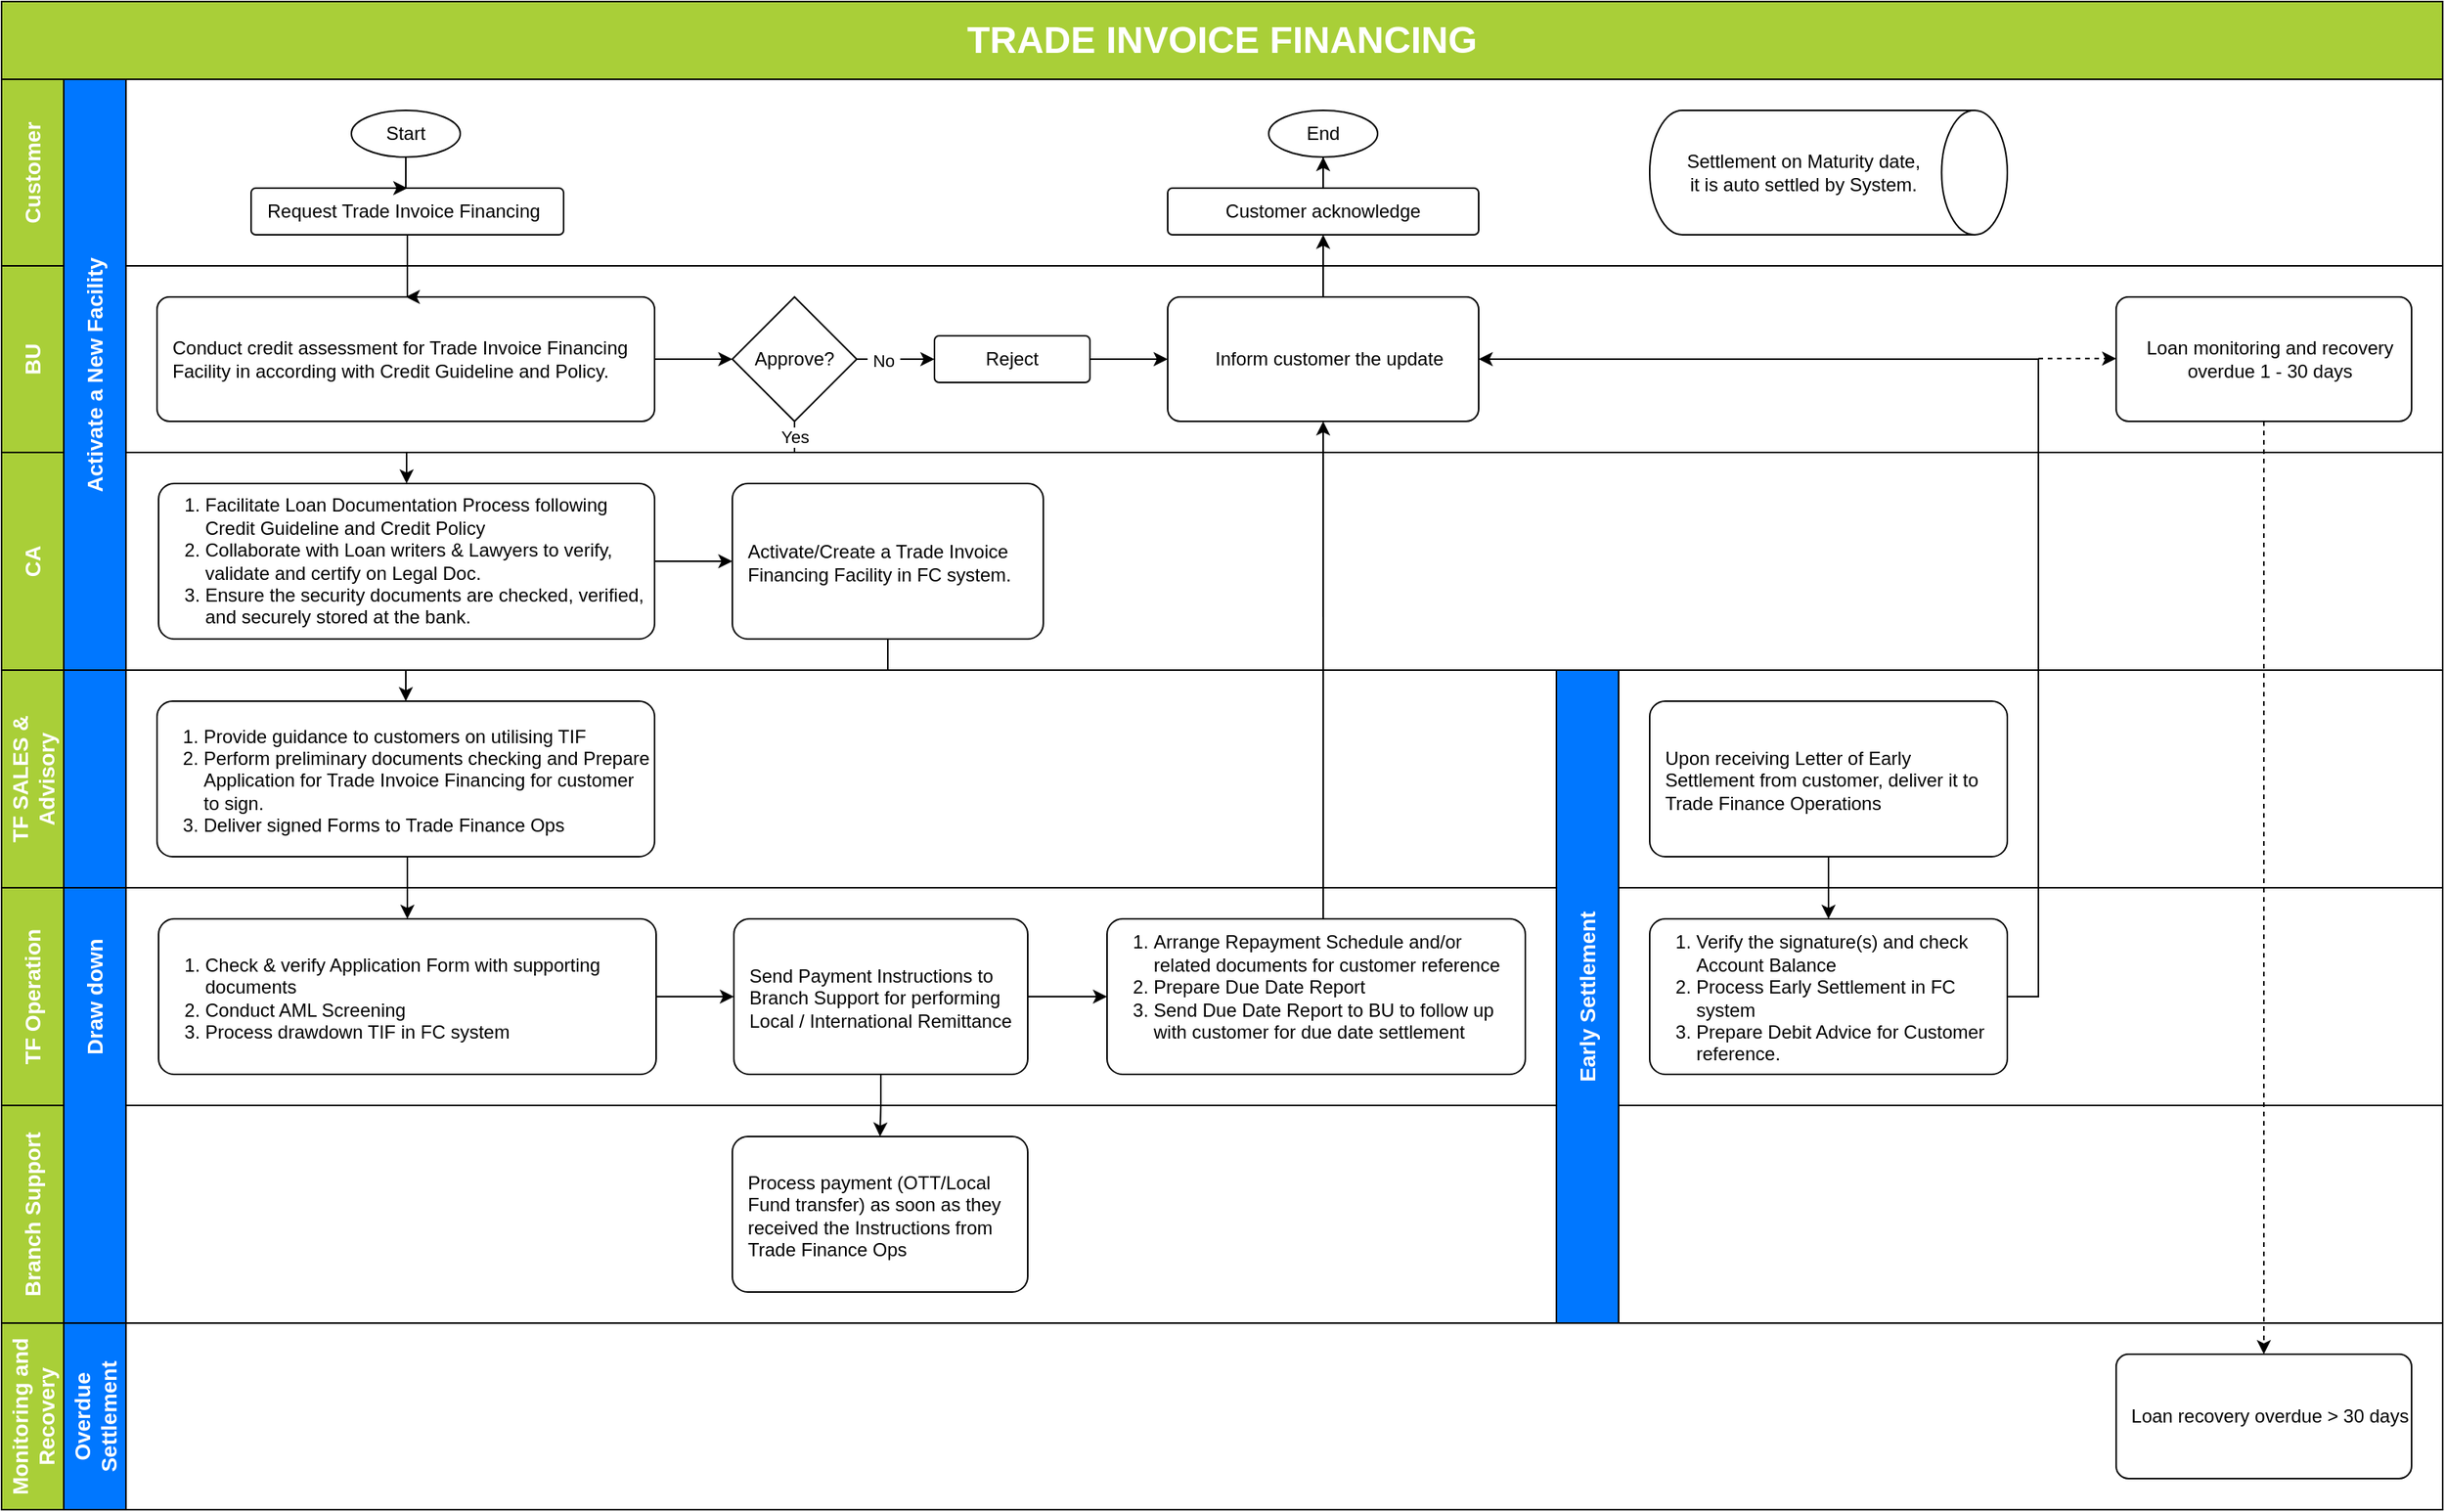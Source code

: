 <mxfile version="26.1.2">
  <diagram name="Page-1" id="BD5kka51KfZyv1atW4Eq">
    <mxGraphModel dx="2333" dy="1256" grid="1" gridSize="10" guides="1" tooltips="1" connect="1" arrows="1" fold="1" page="1" pageScale="1" pageWidth="827" pageHeight="1169" math="0" shadow="0">
      <root>
        <mxCell id="0" />
        <mxCell id="1" parent="0" />
        <mxCell id="CxEFb6XLbBm6YlCLKPa0-68" value="&lt;span style=&quot;font-size: 14px;&quot;&gt;Branch Support&lt;/span&gt;" style="swimlane;horizontal=0;whiteSpace=wrap;html=1;startSize=40;movable=1;resizable=1;rotatable=1;deletable=1;editable=1;locked=0;connectable=1;fillColor=#A9CF38;fontColor=#FFFFFF;" parent="1" vertex="1">
          <mxGeometry x="20" y="740" width="1570" height="140" as="geometry" />
        </mxCell>
        <mxCell id="CxEFb6XLbBm6YlCLKPa0-39" value="Process payment (OTT/Local Fund transfer) as soon as they received the Instructions from Trade Finance Ops" style="rounded=1;whiteSpace=wrap;html=1;align=left;arcSize=10;strokeOpacity=100;imageHeight=24;imageAspect=1;spacingTop=1;spacingLeft=8;spacingRight=4;" parent="CxEFb6XLbBm6YlCLKPa0-68" vertex="1">
          <mxGeometry x="470" y="20" width="190" height="100" as="geometry" />
        </mxCell>
        <mxCell id="CxEFb6XLbBm6YlCLKPa0-67" value="&lt;span style=&quot;font-size: 14px;&quot;&gt;TF Operation&lt;/span&gt;" style="swimlane;horizontal=0;whiteSpace=wrap;html=1;startSize=40;movable=1;resizable=1;rotatable=1;deletable=1;editable=1;locked=0;connectable=1;fillColor=#A9CF38;fontColor=#FFFFFF;" parent="1" vertex="1">
          <mxGeometry x="20" y="600" width="1570" height="140" as="geometry" />
        </mxCell>
        <mxCell id="CxEFb6XLbBm6YlCLKPa0-41" value="&lt;div&gt;&lt;ol&gt;&lt;li&gt;Arrange Repayment Schedule and/or related documents for customer reference&lt;/li&gt;&lt;li&gt;Prepare Due Date Report&amp;nbsp;&lt;/li&gt;&lt;li&gt;Send Due Date Report to BU to follow up with customer for due date settlement&lt;/li&gt;&lt;/ol&gt;&lt;/div&gt;&lt;div&gt;&lt;br&gt;&lt;/div&gt;" style="rounded=1;whiteSpace=wrap;html=1;align=left;arcSize=10;strokeOpacity=100;imageHeight=24;imageAspect=1;spacingTop=1;spacingLeft=-12;spacingRight=4;" parent="CxEFb6XLbBm6YlCLKPa0-67" vertex="1">
          <mxGeometry x="711" y="20" width="269" height="100" as="geometry" />
        </mxCell>
        <mxCell id="CxEFb6XLbBm6YlCLKPa0-1" value="&lt;font style=&quot;font-size: 24px;&quot;&gt;TRADE INVOICE FINANCING&lt;/font&gt;" style="text;html=1;align=center;verticalAlign=middle;whiteSpace=wrap;rounded=0;fontStyle=1;fontSize=18;fillColor=#A9CF38;strokeColor=#000000;fontColor=#FFFFFF;" parent="1" vertex="1">
          <mxGeometry x="20" y="30" width="1570" height="50" as="geometry" />
        </mxCell>
        <mxCell id="CxEFb6XLbBm6YlCLKPa0-21" style="edgeStyle=orthogonalEdgeStyle;rounded=0;orthogonalLoop=1;jettySize=auto;html=1;entryX=0;entryY=0.5;entryDx=0;entryDy=0;" parent="1" source="CxEFb6XLbBm6YlCLKPa0-14" target="CxEFb6XLbBm6YlCLKPa0-15" edge="1">
          <mxGeometry relative="1" as="geometry" />
        </mxCell>
        <mxCell id="CxEFb6XLbBm6YlCLKPa0-14" value="Conduct credit assessment for Trade Invoice Financing Facility in according with Credit&amp;nbsp;Guideline and Policy." style="rounded=1;whiteSpace=wrap;html=1;arcSize=10;spacingTop=0;imageWidth=24;spacingBottom=0;spacingLeft=8;align=left;" parent="1" vertex="1">
          <mxGeometry x="120" y="220" width="320" height="80" as="geometry" />
        </mxCell>
        <mxCell id="CxEFb6XLbBm6YlCLKPa0-25" style="edgeStyle=orthogonalEdgeStyle;rounded=0;orthogonalLoop=1;jettySize=auto;html=1;entryX=0.5;entryY=0;entryDx=0;entryDy=0;exitX=0.5;exitY=1;exitDx=0;exitDy=0;" parent="1" source="CxEFb6XLbBm6YlCLKPa0-15" target="CxEFb6XLbBm6YlCLKPa0-22" edge="1">
          <mxGeometry relative="1" as="geometry">
            <Array as="points">
              <mxPoint x="530" y="320" />
              <mxPoint x="281" y="320" />
            </Array>
          </mxGeometry>
        </mxCell>
        <mxCell id="CxEFb6XLbBm6YlCLKPa0-26" value="Yes" style="edgeLabel;html=1;align=center;verticalAlign=middle;resizable=0;points=[];" parent="CxEFb6XLbBm6YlCLKPa0-25" vertex="1" connectable="0">
          <mxGeometry x="-0.399" y="-1" relative="1" as="geometry">
            <mxPoint x="67" y="-9" as="offset" />
          </mxGeometry>
        </mxCell>
        <mxCell id="CxEFb6XLbBm6YlCLKPa0-17" style="edgeStyle=orthogonalEdgeStyle;rounded=0;orthogonalLoop=1;jettySize=auto;html=1;" parent="1" source="CxEFb6XLbBm6YlCLKPa0-12" edge="1">
          <mxGeometry relative="1" as="geometry">
            <mxPoint x="280" y="220" as="targetPoint" />
            <Array as="points">
              <mxPoint x="281" y="220" />
            </Array>
          </mxGeometry>
        </mxCell>
        <mxCell id="CxEFb6XLbBm6YlCLKPa0-86" style="edgeStyle=orthogonalEdgeStyle;rounded=0;orthogonalLoop=1;jettySize=auto;html=1;entryX=0;entryY=0.5;entryDx=0;entryDy=0;" parent="1" source="CxEFb6XLbBm6YlCLKPa0-20" target="CxEFb6XLbBm6YlCLKPa0-45" edge="1">
          <mxGeometry relative="1" as="geometry">
            <mxPoint x="830" y="260" as="targetPoint" />
          </mxGeometry>
        </mxCell>
        <mxCell id="CxEFb6XLbBm6YlCLKPa0-87" style="edgeStyle=orthogonalEdgeStyle;rounded=0;orthogonalLoop=1;jettySize=auto;html=1;entryX=0;entryY=0.5;entryDx=0;entryDy=0;" parent="1" source="CxEFb6XLbBm6YlCLKPa0-22" target="CxEFb6XLbBm6YlCLKPa0-27" edge="1">
          <mxGeometry relative="1" as="geometry">
            <mxPoint x="490" y="390" as="targetPoint" />
          </mxGeometry>
        </mxCell>
        <mxCell id="CxEFb6XLbBm6YlCLKPa0-22" value="&lt;ol&gt;&lt;li&gt;Facilitate Loan Documentation Process following Credit Guideline and Credit Policy&lt;/li&gt;&lt;li&gt;Collaborate with Loan writers &amp;amp; Lawyers to verify, validate and certify on Legal Doc.&lt;/li&gt;&lt;li&gt;Ensure the security documents are checked, verified, and securely stored at the bank.&lt;/li&gt;&lt;/ol&gt;" style="rounded=1;whiteSpace=wrap;html=1;align=left;arcSize=10;spacingLeft=-12;" parent="1" vertex="1">
          <mxGeometry x="121" y="340" width="319" height="100" as="geometry" />
        </mxCell>
        <mxCell id="CxEFb6XLbBm6YlCLKPa0-52" style="edgeStyle=orthogonalEdgeStyle;rounded=0;orthogonalLoop=1;jettySize=auto;html=1;entryX=0.5;entryY=0;entryDx=0;entryDy=0;jumpStyle=gap;" parent="1" source="CxEFb6XLbBm6YlCLKPa0-27" target="CxEFb6XLbBm6YlCLKPa0-29" edge="1">
          <mxGeometry relative="1" as="geometry">
            <Array as="points">
              <mxPoint x="590" y="460" />
              <mxPoint x="280" y="460" />
            </Array>
          </mxGeometry>
        </mxCell>
        <mxCell id="CxEFb6XLbBm6YlCLKPa0-29" value="&lt;ol&gt;&lt;li&gt;Provide guidance to customers on utilising TIF&lt;/li&gt;&lt;li&gt;Perform preliminary documents checking and Prepare Application for Trade Invoice Financing for customer to sign.&lt;/li&gt;&lt;li&gt;Deliver signed Forms to Trade Finance Ops&lt;/li&gt;&lt;/ol&gt;" style="rounded=1;whiteSpace=wrap;html=1;align=left;arcSize=10;strokeOpacity=100;imageHeight=24;imageAspect=1;spacingTop=1;spacingLeft=-12;" parent="1" vertex="1">
          <mxGeometry x="120" y="480" width="320" height="100" as="geometry" />
        </mxCell>
        <mxCell id="CxEFb6XLbBm6YlCLKPa0-37" style="edgeStyle=orthogonalEdgeStyle;rounded=0;orthogonalLoop=1;jettySize=auto;html=1;entryX=0;entryY=0.5;entryDx=0;entryDy=0;" parent="1" source="CxEFb6XLbBm6YlCLKPa0-32" target="CxEFb6XLbBm6YlCLKPa0-33" edge="1">
          <mxGeometry relative="1" as="geometry" />
        </mxCell>
        <mxCell id="CxEFb6XLbBm6YlCLKPa0-32" value="&lt;ol&gt;&lt;li&gt;Check &amp;amp; verify Application Form with supporting documents&lt;/li&gt;&lt;li&gt;Conduct AML Screening&lt;/li&gt;&lt;li&gt;Process drawdown TIF in FC system&lt;/li&gt;&lt;/ol&gt;" style="rounded=1;whiteSpace=wrap;html=1;align=left;arcSize=10;strokeOpacity=100;imageHeight=24;imageAspect=1;spacingTop=1;spacingLeft=-12;" parent="1" vertex="1">
          <mxGeometry x="121" y="620" width="320" height="100" as="geometry" />
        </mxCell>
        <mxCell id="CxEFb6XLbBm6YlCLKPa0-40" style="edgeStyle=orthogonalEdgeStyle;rounded=0;orthogonalLoop=1;jettySize=auto;html=1;entryX=0.5;entryY=0;entryDx=0;entryDy=0;" parent="1" source="CxEFb6XLbBm6YlCLKPa0-33" target="CxEFb6XLbBm6YlCLKPa0-39" edge="1">
          <mxGeometry relative="1" as="geometry" />
        </mxCell>
        <mxCell id="CxEFb6XLbBm6YlCLKPa0-42" style="edgeStyle=orthogonalEdgeStyle;rounded=0;orthogonalLoop=1;jettySize=auto;html=1;entryX=0;entryY=0.5;entryDx=0;entryDy=0;" parent="1" source="CxEFb6XLbBm6YlCLKPa0-33" target="CxEFb6XLbBm6YlCLKPa0-41" edge="1">
          <mxGeometry relative="1" as="geometry" />
        </mxCell>
        <mxCell id="CxEFb6XLbBm6YlCLKPa0-33" value="&lt;span style=&quot;background-color: transparent; color: light-dark(rgb(0, 0, 0), rgb(255, 255, 255));&quot;&gt;Send Payment Instructions to Branch Support for performing Local / International Remittance&lt;/span&gt;" style="rounded=1;whiteSpace=wrap;html=1;align=left;arcSize=10;strokeOpacity=100;imageHeight=24;imageAspect=1;spacingTop=1;spacingLeft=8;spacingRight=4;" parent="1" vertex="1">
          <mxGeometry x="491" y="620" width="189" height="100" as="geometry" />
        </mxCell>
        <mxCell id="CxEFb6XLbBm6YlCLKPa0-38" style="edgeStyle=orthogonalEdgeStyle;rounded=0;orthogonalLoop=1;jettySize=auto;html=1;" parent="1" source="CxEFb6XLbBm6YlCLKPa0-29" edge="1">
          <mxGeometry relative="1" as="geometry">
            <mxPoint x="281" y="620" as="targetPoint" />
            <Array as="points">
              <mxPoint x="281" y="590" />
              <mxPoint x="281" y="590" />
            </Array>
          </mxGeometry>
        </mxCell>
        <mxCell id="CxEFb6XLbBm6YlCLKPa0-63" value="&lt;span style=&quot;font-size: 14px;&quot;&gt;Customer&lt;/span&gt;" style="swimlane;horizontal=0;whiteSpace=wrap;html=1;startSize=40;movable=1;resizable=1;rotatable=1;deletable=1;editable=1;locked=0;connectable=1;fillColor=#A9CF38;fontColor=#FFFFFF;" parent="1" vertex="1">
          <mxGeometry x="20" y="80" width="1570" height="120" as="geometry" />
        </mxCell>
        <mxCell id="CxEFb6XLbBm6YlCLKPa0-12" value="Request Trade Invoice Financing" style="rounded=1;whiteSpace=wrap;html=1;arcSize=10;spacingLeft=8;align=left;" parent="CxEFb6XLbBm6YlCLKPa0-63" vertex="1">
          <mxGeometry x="160.5" y="70" width="201" height="30" as="geometry" />
        </mxCell>
        <mxCell id="CxEFb6XLbBm6YlCLKPa0-10" value="Start" style="ellipse;whiteSpace=wrap;html=1;" parent="CxEFb6XLbBm6YlCLKPa0-63" vertex="1">
          <mxGeometry x="225" y="20" width="70" height="30" as="geometry" />
        </mxCell>
        <mxCell id="CxEFb6XLbBm6YlCLKPa0-13" style="edgeStyle=orthogonalEdgeStyle;rounded=0;orthogonalLoop=1;jettySize=auto;html=1;entryX=0.5;entryY=0;entryDx=0;entryDy=0;" parent="CxEFb6XLbBm6YlCLKPa0-63" source="CxEFb6XLbBm6YlCLKPa0-10" target="CxEFb6XLbBm6YlCLKPa0-12" edge="1">
          <mxGeometry relative="1" as="geometry" />
        </mxCell>
        <mxCell id="CxEFb6XLbBm6YlCLKPa0-45" value="Inform customer the update" style="rounded=1;whiteSpace=wrap;html=1;arcSize=10;spacingTop=0;imageWidth=24;spacingBottom=0;spacingLeft=8;align=center;" parent="CxEFb6XLbBm6YlCLKPa0-63" vertex="1">
          <mxGeometry x="750" y="140" width="200" height="80" as="geometry" />
        </mxCell>
        <mxCell id="DmtFbvYi6zh-MKjjpYO4-2" style="edgeStyle=orthogonalEdgeStyle;rounded=0;orthogonalLoop=1;jettySize=auto;html=1;entryX=0.5;entryY=1;entryDx=0;entryDy=0;" parent="CxEFb6XLbBm6YlCLKPa0-63" source="CxEFb6XLbBm6YlCLKPa0-50" target="CxEFb6XLbBm6YlCLKPa0-61" edge="1">
          <mxGeometry relative="1" as="geometry" />
        </mxCell>
        <mxCell id="CxEFb6XLbBm6YlCLKPa0-50" value="Customer acknowledge" style="rounded=1;whiteSpace=wrap;html=1;arcSize=10;" parent="CxEFb6XLbBm6YlCLKPa0-63" vertex="1">
          <mxGeometry x="750" y="70" width="200" height="30" as="geometry" />
        </mxCell>
        <mxCell id="CxEFb6XLbBm6YlCLKPa0-61" value="End" style="ellipse;whiteSpace=wrap;html=1;" parent="CxEFb6XLbBm6YlCLKPa0-63" vertex="1">
          <mxGeometry x="815" y="20" width="70" height="30" as="geometry" />
        </mxCell>
        <mxCell id="CxEFb6XLbBm6YlCLKPa0-51" style="edgeStyle=orthogonalEdgeStyle;rounded=0;orthogonalLoop=1;jettySize=auto;html=1;entryX=0.5;entryY=1;entryDx=0;entryDy=0;" parent="CxEFb6XLbBm6YlCLKPa0-63" source="CxEFb6XLbBm6YlCLKPa0-45" target="CxEFb6XLbBm6YlCLKPa0-50" edge="1">
          <mxGeometry relative="1" as="geometry" />
        </mxCell>
        <mxCell id="lqqHvdhS7v0eI2ZU9bB7-1" value="&lt;span style=&quot;text-align: right;&quot;&gt;Settlement on Maturity date,&lt;/span&gt;&lt;div&gt;&lt;span style=&quot;text-align: right;&quot;&gt;it is auto settled by System.&lt;/span&gt;&lt;/div&gt;" style="strokeWidth=1;html=1;shape=mxgraph.flowchart.direct_data;whiteSpace=wrap;fontColor=#000000;spacingRight=40;spacingLeft=8;" vertex="1" parent="CxEFb6XLbBm6YlCLKPa0-63">
          <mxGeometry x="1060" y="20" width="230" height="80" as="geometry" />
        </mxCell>
        <mxCell id="CxEFb6XLbBm6YlCLKPa0-64" value="&lt;span style=&quot;font-size: 14px;&quot;&gt;BU&lt;/span&gt;" style="swimlane;horizontal=0;whiteSpace=wrap;html=1;startSize=40;movable=1;resizable=1;rotatable=1;deletable=1;editable=1;locked=0;connectable=1;fillColor=#A9CF38;fontColor=#FFFFFF;" parent="1" vertex="1">
          <mxGeometry x="20" y="200" width="1570" height="120" as="geometry" />
        </mxCell>
        <mxCell id="CxEFb6XLbBm6YlCLKPa0-15" value="Approve?" style="rhombus;whiteSpace=wrap;html=1;" parent="CxEFb6XLbBm6YlCLKPa0-64" vertex="1">
          <mxGeometry x="470" y="20" width="80" height="80" as="geometry" />
        </mxCell>
        <mxCell id="CxEFb6XLbBm6YlCLKPa0-20" value="Reject" style="rounded=1;whiteSpace=wrap;html=1;arcSize=10;" parent="CxEFb6XLbBm6YlCLKPa0-64" vertex="1">
          <mxGeometry x="600" y="45" width="100" height="30" as="geometry" />
        </mxCell>
        <mxCell id="CxEFb6XLbBm6YlCLKPa0-53" style="edgeStyle=orthogonalEdgeStyle;rounded=0;orthogonalLoop=1;jettySize=auto;html=1;entryX=0;entryY=0.5;entryDx=0;entryDy=0;" parent="CxEFb6XLbBm6YlCLKPa0-64" source="CxEFb6XLbBm6YlCLKPa0-15" target="CxEFb6XLbBm6YlCLKPa0-20" edge="1">
          <mxGeometry relative="1" as="geometry" />
        </mxCell>
        <mxCell id="CxEFb6XLbBm6YlCLKPa0-56" value="&amp;nbsp;No&amp;nbsp;" style="edgeLabel;html=1;align=center;verticalAlign=middle;resizable=0;points=[];" parent="CxEFb6XLbBm6YlCLKPa0-53" vertex="1" connectable="0">
          <mxGeometry x="-0.336" y="-1" relative="1" as="geometry">
            <mxPoint as="offset" />
          </mxGeometry>
        </mxCell>
        <mxCell id="CxEFb6XLbBm6YlCLKPa0-93" value="Loan monitoring and recovery overdue 1 - 30 days" style="rounded=1;whiteSpace=wrap;html=1;arcSize=10;spacingTop=0;imageWidth=24;spacingBottom=0;spacingLeft=8;align=center;" parent="CxEFb6XLbBm6YlCLKPa0-64" vertex="1">
          <mxGeometry x="1360" y="20" width="190" height="80" as="geometry" />
        </mxCell>
        <mxCell id="CxEFb6XLbBm6YlCLKPa0-98" value="" style="endArrow=classic;html=1;rounded=0;entryX=0;entryY=0.5;entryDx=0;entryDy=0;dashed=1;" parent="CxEFb6XLbBm6YlCLKPa0-64" edge="1">
          <mxGeometry width="50" height="50" relative="1" as="geometry">
            <mxPoint x="1310" y="59.62" as="sourcePoint" />
            <mxPoint x="1360" y="59.62" as="targetPoint" />
          </mxGeometry>
        </mxCell>
        <mxCell id="CxEFb6XLbBm6YlCLKPa0-65" value="&lt;span style=&quot;font-size: 14px;&quot;&gt;CA&lt;/span&gt;" style="swimlane;horizontal=0;whiteSpace=wrap;html=1;startSize=40;movable=1;resizable=1;rotatable=1;deletable=1;editable=1;locked=0;connectable=1;fillColor=#A9CF38;fontColor=#FFFFFF;" parent="1" vertex="1">
          <mxGeometry x="20" y="320" width="1570" height="140" as="geometry" />
        </mxCell>
        <mxCell id="CxEFb6XLbBm6YlCLKPa0-27" value="&lt;span style=&quot;background-color: transparent; color: light-dark(rgb(0, 0, 0), rgb(255, 255, 255));&quot;&gt;Activate/Create a Trade Invoice Financing Facility in FC system.&lt;/span&gt;" style="rounded=1;whiteSpace=wrap;html=1;align=left;arcSize=10;strokeOpacity=100;imageHeight=24;imageAspect=1;spacingTop=1;spacingLeft=8;" parent="CxEFb6XLbBm6YlCLKPa0-65" vertex="1">
          <mxGeometry x="470" y="20" width="200" height="100" as="geometry" />
        </mxCell>
        <mxCell id="DmtFbvYi6zh-MKjjpYO4-3" style="edgeStyle=orthogonalEdgeStyle;rounded=0;orthogonalLoop=1;jettySize=auto;html=1;" parent="CxEFb6XLbBm6YlCLKPa0-65" edge="1">
          <mxGeometry relative="1" as="geometry">
            <mxPoint x="850" y="-20" as="targetPoint" />
            <mxPoint x="850.045" y="300" as="sourcePoint" />
          </mxGeometry>
        </mxCell>
        <mxCell id="CxEFb6XLbBm6YlCLKPa0-79" value="&lt;span style=&quot;font-size: 14px; font-weight: 700;&quot;&gt;Draw down&lt;/span&gt;" style="rounded=0;whiteSpace=wrap;html=1;rotation=-90;fillColor=#0077FF;fontColor=#FFFFFF;" parent="1" vertex="1">
          <mxGeometry x="-130" y="650" width="420" height="40" as="geometry" />
        </mxCell>
        <mxCell id="CxEFb6XLbBm6YlCLKPa0-80" value="&lt;span style=&quot;font-size: 14px; font-weight: 700;&quot;&gt;Activate a New Facility&lt;/span&gt;" style="rounded=0;whiteSpace=wrap;html=1;rotation=-90;fillColor=#0077FF;fontColor=#FFFFFF;" parent="1" vertex="1">
          <mxGeometry x="-110" y="250" width="380" height="40" as="geometry" />
        </mxCell>
        <mxCell id="CxEFb6XLbBm6YlCLKPa0-91" value="&lt;span style=&quot;font-size: 14px;&quot;&gt;Monitoring and Recovery&lt;/span&gt;" style="swimlane;horizontal=0;whiteSpace=wrap;html=1;startSize=40;movable=1;resizable=1;rotatable=1;deletable=1;editable=1;locked=0;connectable=1;fillColor=#A9CF38;fontColor=#FFFFFF;" parent="1" vertex="1">
          <mxGeometry x="20" y="880" width="1570" height="120" as="geometry" />
        </mxCell>
        <mxCell id="CxEFb6XLbBm6YlCLKPa0-92" value="&lt;span style=&quot;font-size: 14px;&quot;&gt;&lt;b&gt;Overdue&lt;/b&gt;&lt;/span&gt;&lt;div&gt;&lt;span style=&quot;font-size: 14px;&quot;&gt;&lt;b&gt;Settlement&lt;/b&gt;&lt;/span&gt;&lt;/div&gt;" style="rounded=0;whiteSpace=wrap;html=1;rotation=-90;fillColor=#0077FF;fontColor=#FFFFFF;" parent="CxEFb6XLbBm6YlCLKPa0-91" vertex="1">
          <mxGeometry y="40" width="120" height="40" as="geometry" />
        </mxCell>
        <mxCell id="CxEFb6XLbBm6YlCLKPa0-96" value="Loan recovery overdue &amp;gt; 30 days" style="rounded=1;whiteSpace=wrap;html=1;arcSize=10;spacingTop=0;imageWidth=24;spacingBottom=0;spacingLeft=8;align=center;" parent="CxEFb6XLbBm6YlCLKPa0-91" vertex="1">
          <mxGeometry x="1360" y="20" width="190" height="80" as="geometry" />
        </mxCell>
        <mxCell id="CxEFb6XLbBm6YlCLKPa0-85" style="edgeStyle=orthogonalEdgeStyle;rounded=0;orthogonalLoop=1;jettySize=auto;html=1;entryX=1;entryY=0.5;entryDx=0;entryDy=0;" parent="1" source="CxEFb6XLbBm6YlCLKPa0-83" target="CxEFb6XLbBm6YlCLKPa0-45" edge="1">
          <mxGeometry relative="1" as="geometry">
            <mxPoint x="980" y="260" as="targetPoint" />
            <Array as="points">
              <mxPoint x="1330" y="670" />
              <mxPoint x="1330" y="260" />
            </Array>
          </mxGeometry>
        </mxCell>
        <mxCell id="CxEFb6XLbBm6YlCLKPa0-83" value="&lt;ol&gt;&lt;li&gt;&lt;span style=&quot;background-color: transparent; color: light-dark(rgb(0, 0, 0), rgb(255, 255, 255));&quot;&gt;Verify the signature(s) and check Account Balance&lt;/span&gt;&lt;/li&gt;&lt;li&gt;&lt;span style=&quot;background-color: transparent; color: light-dark(rgb(0, 0, 0), rgb(255, 255, 255));&quot;&gt;Process Early Settlement in FC system&lt;/span&gt;&lt;/li&gt;&lt;li&gt;&lt;span style=&quot;background-color: transparent; color: light-dark(rgb(0, 0, 0), rgb(255, 255, 255));&quot;&gt;Prepare Debit Advice for Customer reference.&lt;/span&gt;&lt;/li&gt;&lt;/ol&gt;" style="rounded=1;whiteSpace=wrap;html=1;align=left;arcSize=10;strokeOpacity=100;imageHeight=24;imageAspect=1;spacingTop=1;spacingLeft=-12;" parent="1" vertex="1">
          <mxGeometry x="1080" y="620" width="230" height="100" as="geometry" />
        </mxCell>
        <mxCell id="CxEFb6XLbBm6YlCLKPa0-82" value="&lt;span style=&quot;background-color: transparent; color: light-dark(rgb(0, 0, 0), rgb(255, 255, 255));&quot;&gt;Upon receiving Letter of Early Settlement from customer, deliver it to Trade Finance Operations&lt;/span&gt;" style="rounded=1;whiteSpace=wrap;html=1;align=left;arcSize=10;strokeOpacity=100;imageHeight=24;imageAspect=1;spacingTop=1;spacingLeft=8;spacingRight=3;" parent="1" vertex="1">
          <mxGeometry x="1080" y="480" width="230" height="100" as="geometry" />
        </mxCell>
        <mxCell id="CxEFb6XLbBm6YlCLKPa0-84" style="edgeStyle=orthogonalEdgeStyle;rounded=0;orthogonalLoop=1;jettySize=auto;html=1;" parent="1" source="CxEFb6XLbBm6YlCLKPa0-82" target="CxEFb6XLbBm6YlCLKPa0-83" edge="1">
          <mxGeometry relative="1" as="geometry" />
        </mxCell>
        <mxCell id="CxEFb6XLbBm6YlCLKPa0-66" value="&lt;span style=&quot;font-size: 14px;&quot;&gt;TF SALES &amp;amp; Advisory&lt;/span&gt;" style="swimlane;horizontal=0;whiteSpace=wrap;html=1;startSize=40;movable=1;resizable=1;rotatable=1;deletable=1;editable=1;locked=0;connectable=1;fillColor=#A9CF38;fontColor=#FFFFFF;" parent="1" vertex="1">
          <mxGeometry x="20" y="460" width="1570" height="140" as="geometry" />
        </mxCell>
        <mxCell id="CxEFb6XLbBm6YlCLKPa0-81" value="&lt;span style=&quot;font-size: 14px; font-weight: 700;&quot;&gt;Early Settlement&lt;/span&gt;" style="rounded=0;whiteSpace=wrap;html=1;rotation=-90;fillColor=#0077FF;fontColor=#FFFFFF;" parent="1" vertex="1">
          <mxGeometry x="830" y="650" width="420" height="40" as="geometry" />
        </mxCell>
        <mxCell id="CxEFb6XLbBm6YlCLKPa0-97" style="edgeStyle=orthogonalEdgeStyle;rounded=0;orthogonalLoop=1;jettySize=auto;html=1;entryX=0.5;entryY=0;entryDx=0;entryDy=0;dashed=1;" parent="1" source="CxEFb6XLbBm6YlCLKPa0-93" target="CxEFb6XLbBm6YlCLKPa0-96" edge="1">
          <mxGeometry relative="1" as="geometry" />
        </mxCell>
      </root>
    </mxGraphModel>
  </diagram>
</mxfile>
